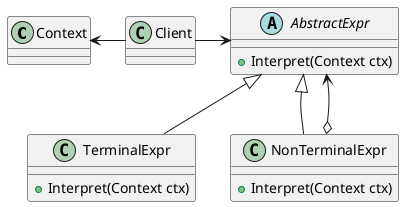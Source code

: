 @startuml
class Context
class Client
abstract class AbstractExpr
class TerminalExpr
class NonTerminalExpr

Client -left-> Context
Client -right-> AbstractExpr
AbstractExpr <|-- TerminalExpr
AbstractExpr <|-- NonTerminalExpr
AbstractExpr <--o NonTerminalExpr

abstract class AbstractExpr {
  +Interpret(Context ctx)
}
class TerminalExpr {
  +Interpret(Context ctx)
}
class NonTerminalExpr {
  +Interpret(Context ctx)
}
@enduml
